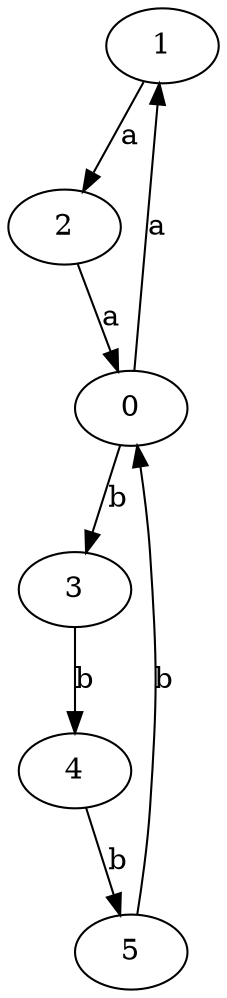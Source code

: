digraph  {
1;
2;
0;
3;
4;
5;
1 -> 2  [key=0, label=a];
2 -> 0  [key=0, label=a];
0 -> 1  [key=0, label=a];
0 -> 3  [key=0, label=b];
3 -> 4  [key=0, label=b];
4 -> 5  [key=0, label=b];
5 -> 0  [key=0, label=b];
}
